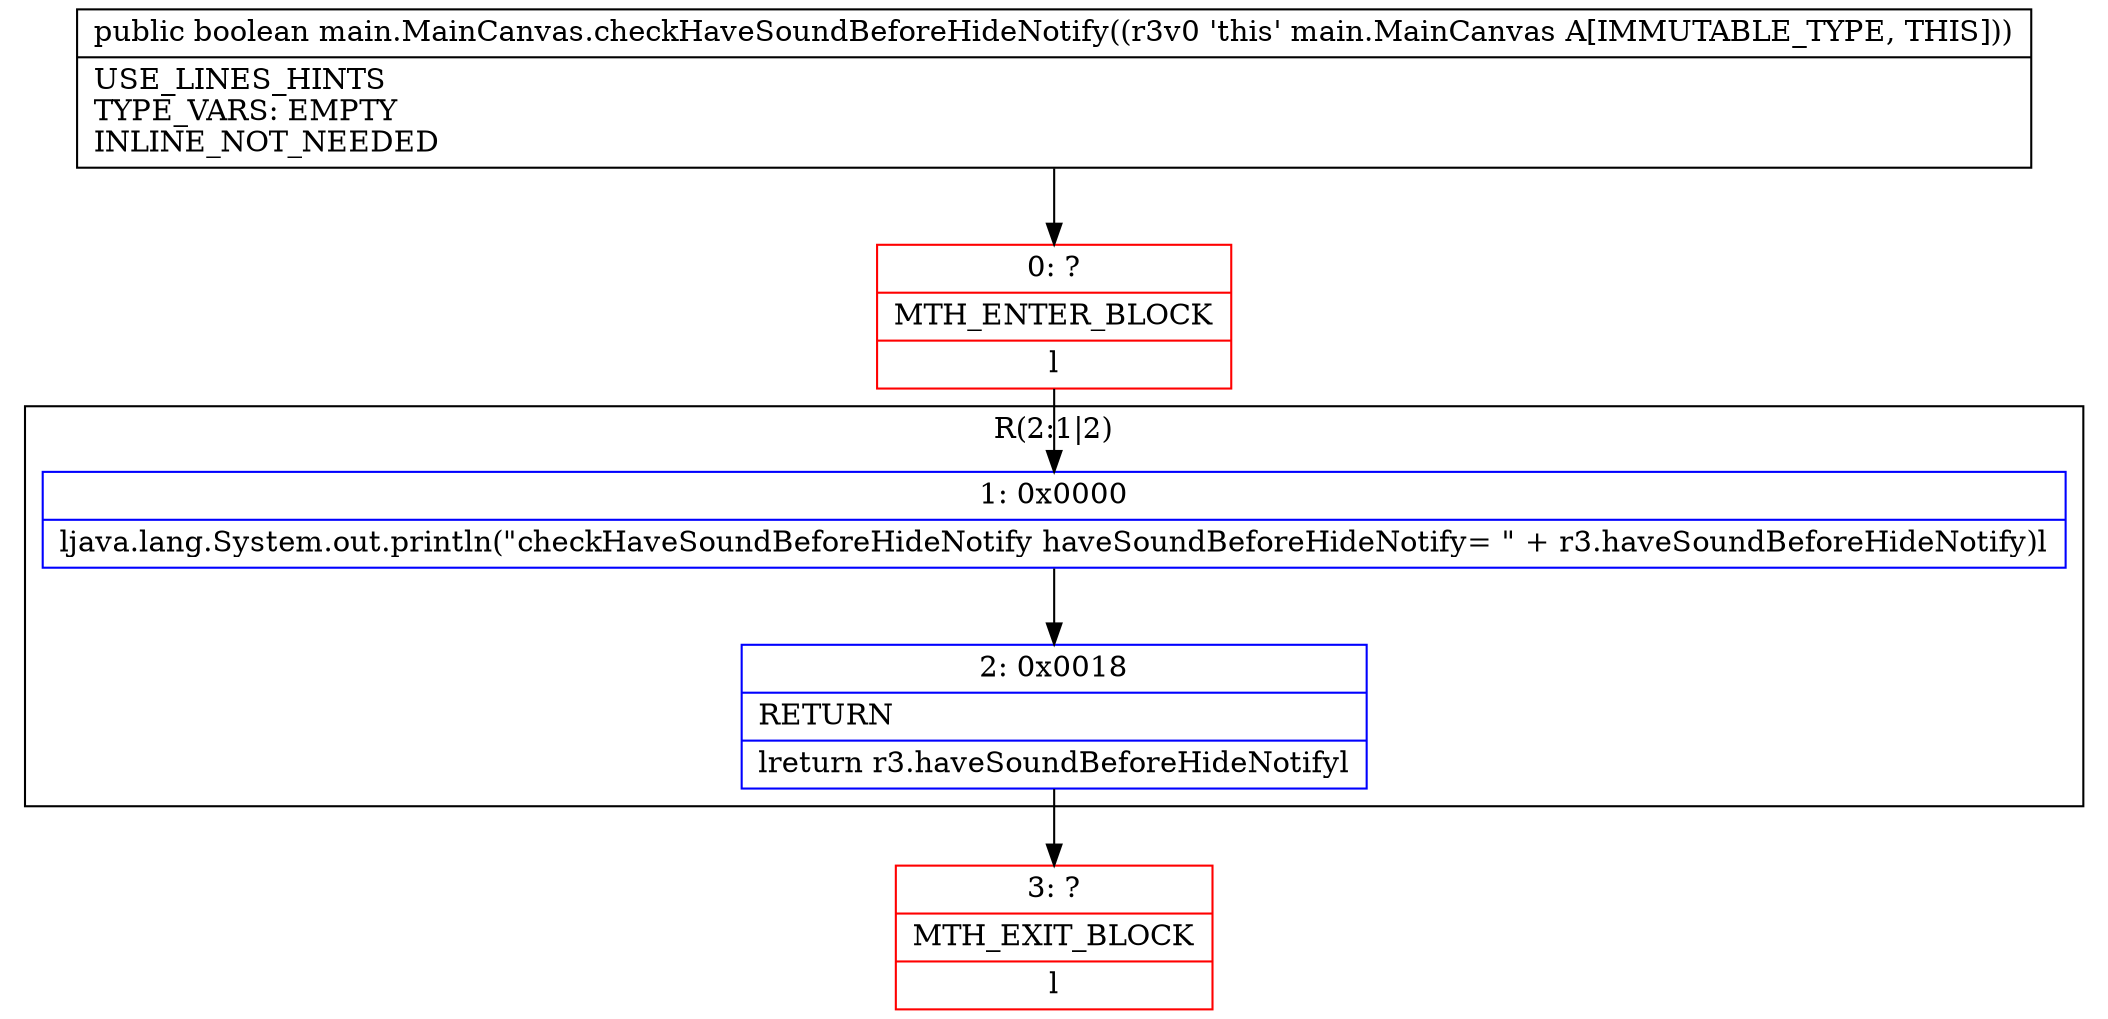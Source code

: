 digraph "CFG formain.MainCanvas.checkHaveSoundBeforeHideNotify()Z" {
subgraph cluster_Region_1577918777 {
label = "R(2:1|2)";
node [shape=record,color=blue];
Node_1 [shape=record,label="{1\:\ 0x0000|ljava.lang.System.out.println(\"checkHaveSoundBeforeHideNotify haveSoundBeforeHideNotify= \" + r3.haveSoundBeforeHideNotify)l}"];
Node_2 [shape=record,label="{2\:\ 0x0018|RETURN\l|lreturn r3.haveSoundBeforeHideNotifyl}"];
}
Node_0 [shape=record,color=red,label="{0\:\ ?|MTH_ENTER_BLOCK\l|l}"];
Node_3 [shape=record,color=red,label="{3\:\ ?|MTH_EXIT_BLOCK\l|l}"];
MethodNode[shape=record,label="{public boolean main.MainCanvas.checkHaveSoundBeforeHideNotify((r3v0 'this' main.MainCanvas A[IMMUTABLE_TYPE, THIS]))  | USE_LINES_HINTS\lTYPE_VARS: EMPTY\lINLINE_NOT_NEEDED\l}"];
MethodNode -> Node_0;
Node_1 -> Node_2;
Node_2 -> Node_3;
Node_0 -> Node_1;
}

